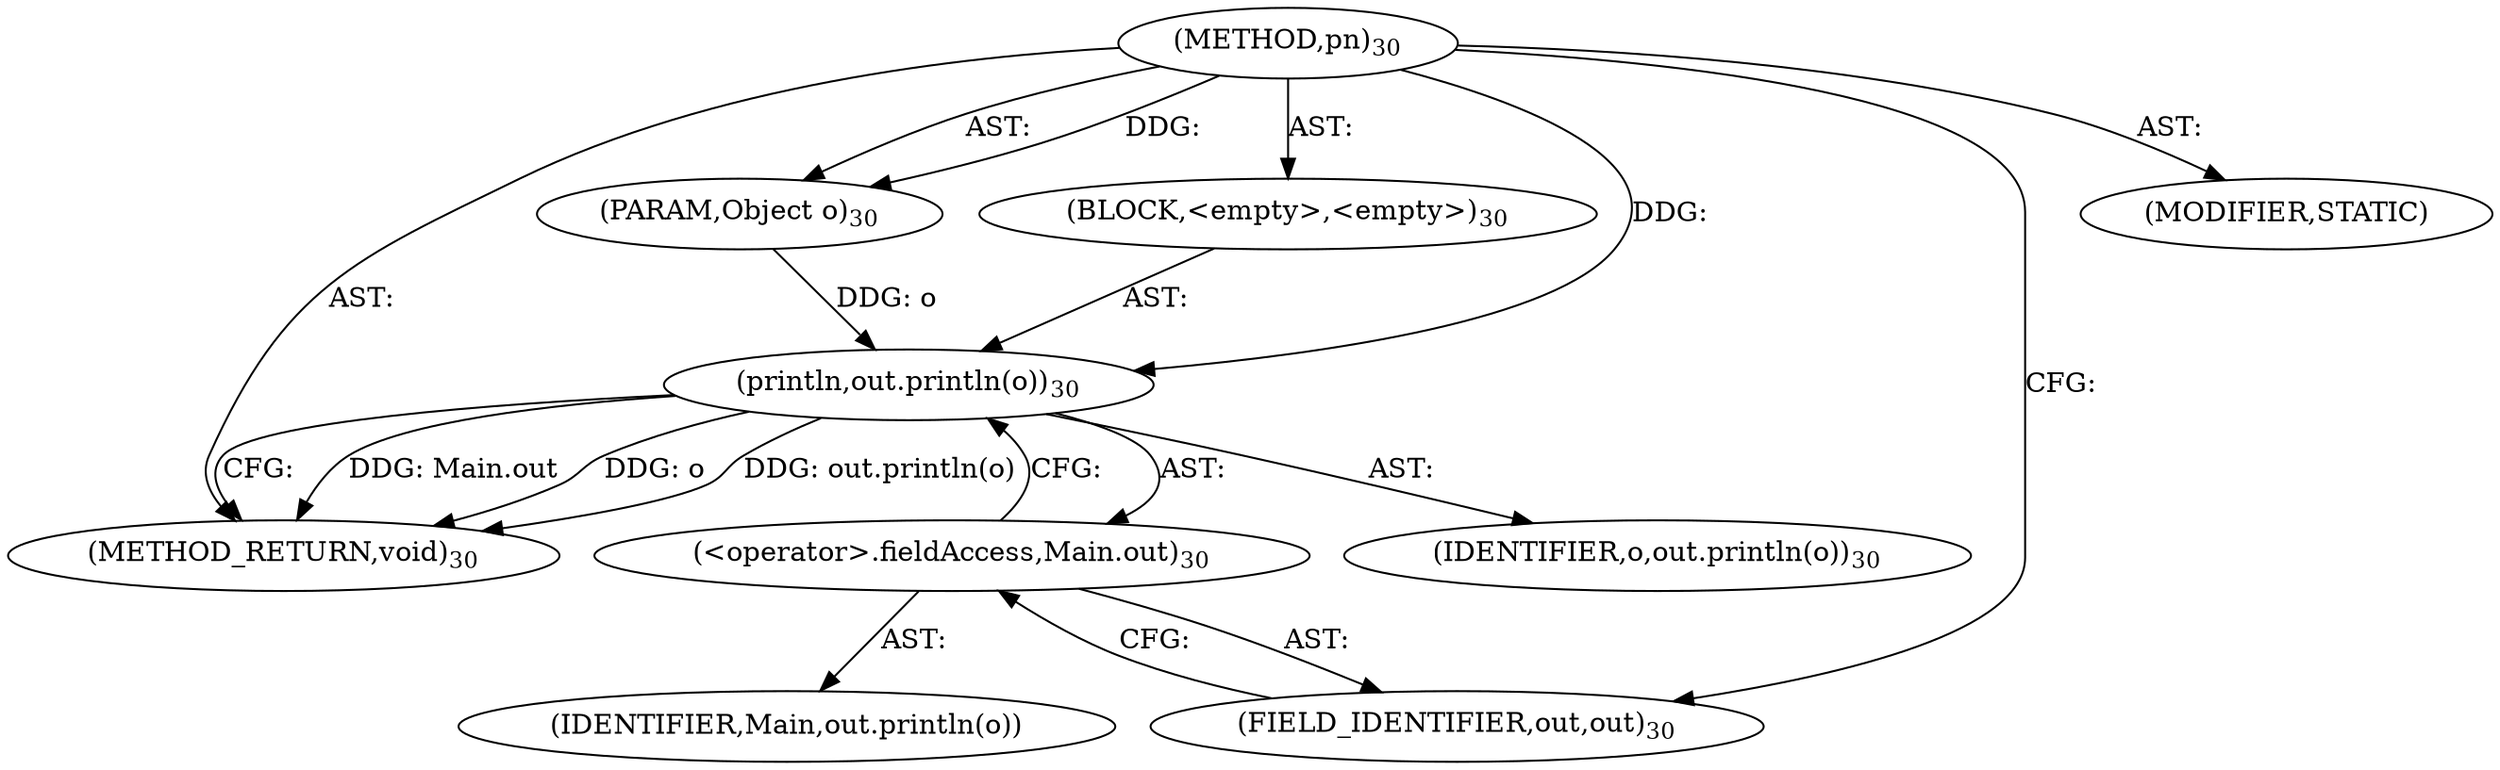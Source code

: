 digraph "pn" {  
"184" [label = <(METHOD,pn)<SUB>30</SUB>> ]
"185" [label = <(PARAM,Object o)<SUB>30</SUB>> ]
"186" [label = <(BLOCK,&lt;empty&gt;,&lt;empty&gt;)<SUB>30</SUB>> ]
"187" [label = <(println,out.println(o))<SUB>30</SUB>> ]
"188" [label = <(&lt;operator&gt;.fieldAccess,Main.out)<SUB>30</SUB>> ]
"189" [label = <(IDENTIFIER,Main,out.println(o))> ]
"190" [label = <(FIELD_IDENTIFIER,out,out)<SUB>30</SUB>> ]
"191" [label = <(IDENTIFIER,o,out.println(o))<SUB>30</SUB>> ]
"192" [label = <(MODIFIER,STATIC)> ]
"193" [label = <(METHOD_RETURN,void)<SUB>30</SUB>> ]
  "184" -> "185"  [ label = "AST: "] 
  "184" -> "186"  [ label = "AST: "] 
  "184" -> "192"  [ label = "AST: "] 
  "184" -> "193"  [ label = "AST: "] 
  "186" -> "187"  [ label = "AST: "] 
  "187" -> "188"  [ label = "AST: "] 
  "187" -> "191"  [ label = "AST: "] 
  "188" -> "189"  [ label = "AST: "] 
  "188" -> "190"  [ label = "AST: "] 
  "187" -> "193"  [ label = "CFG: "] 
  "188" -> "187"  [ label = "CFG: "] 
  "190" -> "188"  [ label = "CFG: "] 
  "184" -> "190"  [ label = "CFG: "] 
  "187" -> "193"  [ label = "DDG: Main.out"] 
  "187" -> "193"  [ label = "DDG: o"] 
  "187" -> "193"  [ label = "DDG: out.println(o)"] 
  "184" -> "185"  [ label = "DDG: "] 
  "185" -> "187"  [ label = "DDG: o"] 
  "184" -> "187"  [ label = "DDG: "] 
}
